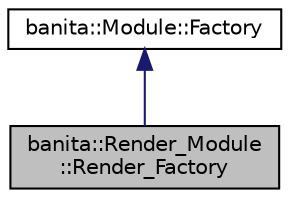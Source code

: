 digraph "banita::Render_Module::Render_Factory"
{
 // LATEX_PDF_SIZE
  edge [fontname="Helvetica",fontsize="10",labelfontname="Helvetica",labelfontsize="10"];
  node [fontname="Helvetica",fontsize="10",shape=record];
  Node2 [label="banita::Render_Module\l::Render_Factory",height=0.2,width=0.4,color="black", fillcolor="grey75", style="filled", fontcolor="black",tooltip="Factory of the Render module."];
  Node3 -> Node2 [dir="back",color="midnightblue",fontsize="10",style="solid",fontname="Helvetica"];
  Node3 [label="banita::Module::Factory",height=0.2,width=0.4,color="black", fillcolor="white", style="filled",URL="$df/d1d/classbanita_1_1_module_1_1_factory.html",tooltip="Virtual pure factory of the module class."];
}
